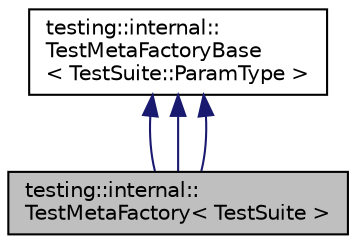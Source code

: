 digraph "testing::internal::TestMetaFactory&lt; TestSuite &gt;"
{
 // LATEX_PDF_SIZE
  edge [fontname="Helvetica",fontsize="10",labelfontname="Helvetica",labelfontsize="10"];
  node [fontname="Helvetica",fontsize="10",shape=record];
  Node1 [label="testing::internal::\lTestMetaFactory\< TestSuite \>",height=0.2,width=0.4,color="black", fillcolor="grey75", style="filled", fontcolor="black",tooltip=" "];
  Node2 -> Node1 [dir="back",color="midnightblue",fontsize="10",style="solid",fontname="Helvetica"];
  Node2 [label="testing::internal::\lTestMetaFactoryBase\l\< TestSuite::ParamType \>",height=0.2,width=0.4,color="black", fillcolor="white", style="filled",URL="$classtesting_1_1internal_1_1TestMetaFactoryBase.html",tooltip=" "];
  Node2 -> Node1 [dir="back",color="midnightblue",fontsize="10",style="solid",fontname="Helvetica"];
  Node2 -> Node1 [dir="back",color="midnightblue",fontsize="10",style="solid",fontname="Helvetica"];
}

